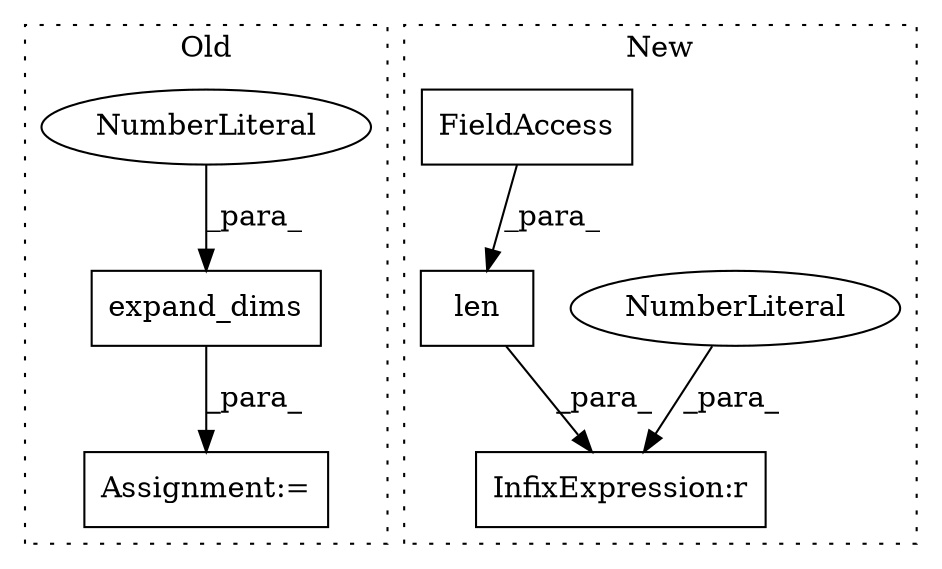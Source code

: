 digraph G {
subgraph cluster0 {
1 [label="expand_dims" a="32" s="1689,1709" l="12,1" shape="box"];
3 [label="NumberLiteral" a="34" s="1708" l="1" shape="ellipse"];
4 [label="Assignment:=" a="7" s="1640" l="1" shape="box"];
label = "Old";
style="dotted";
}
subgraph cluster1 {
2 [label="len" a="32" s="2128,2149" l="4,1" shape="box"];
5 [label="InfixExpression:r" a="27" s="2181" l="4" shape="box"];
6 [label="NumberLiteral" a="34" s="2185" l="1" shape="ellipse"];
7 [label="FieldAccess" a="22" s="2132" l="17" shape="box"];
label = "New";
style="dotted";
}
1 -> 4 [label="_para_"];
2 -> 5 [label="_para_"];
3 -> 1 [label="_para_"];
6 -> 5 [label="_para_"];
7 -> 2 [label="_para_"];
}